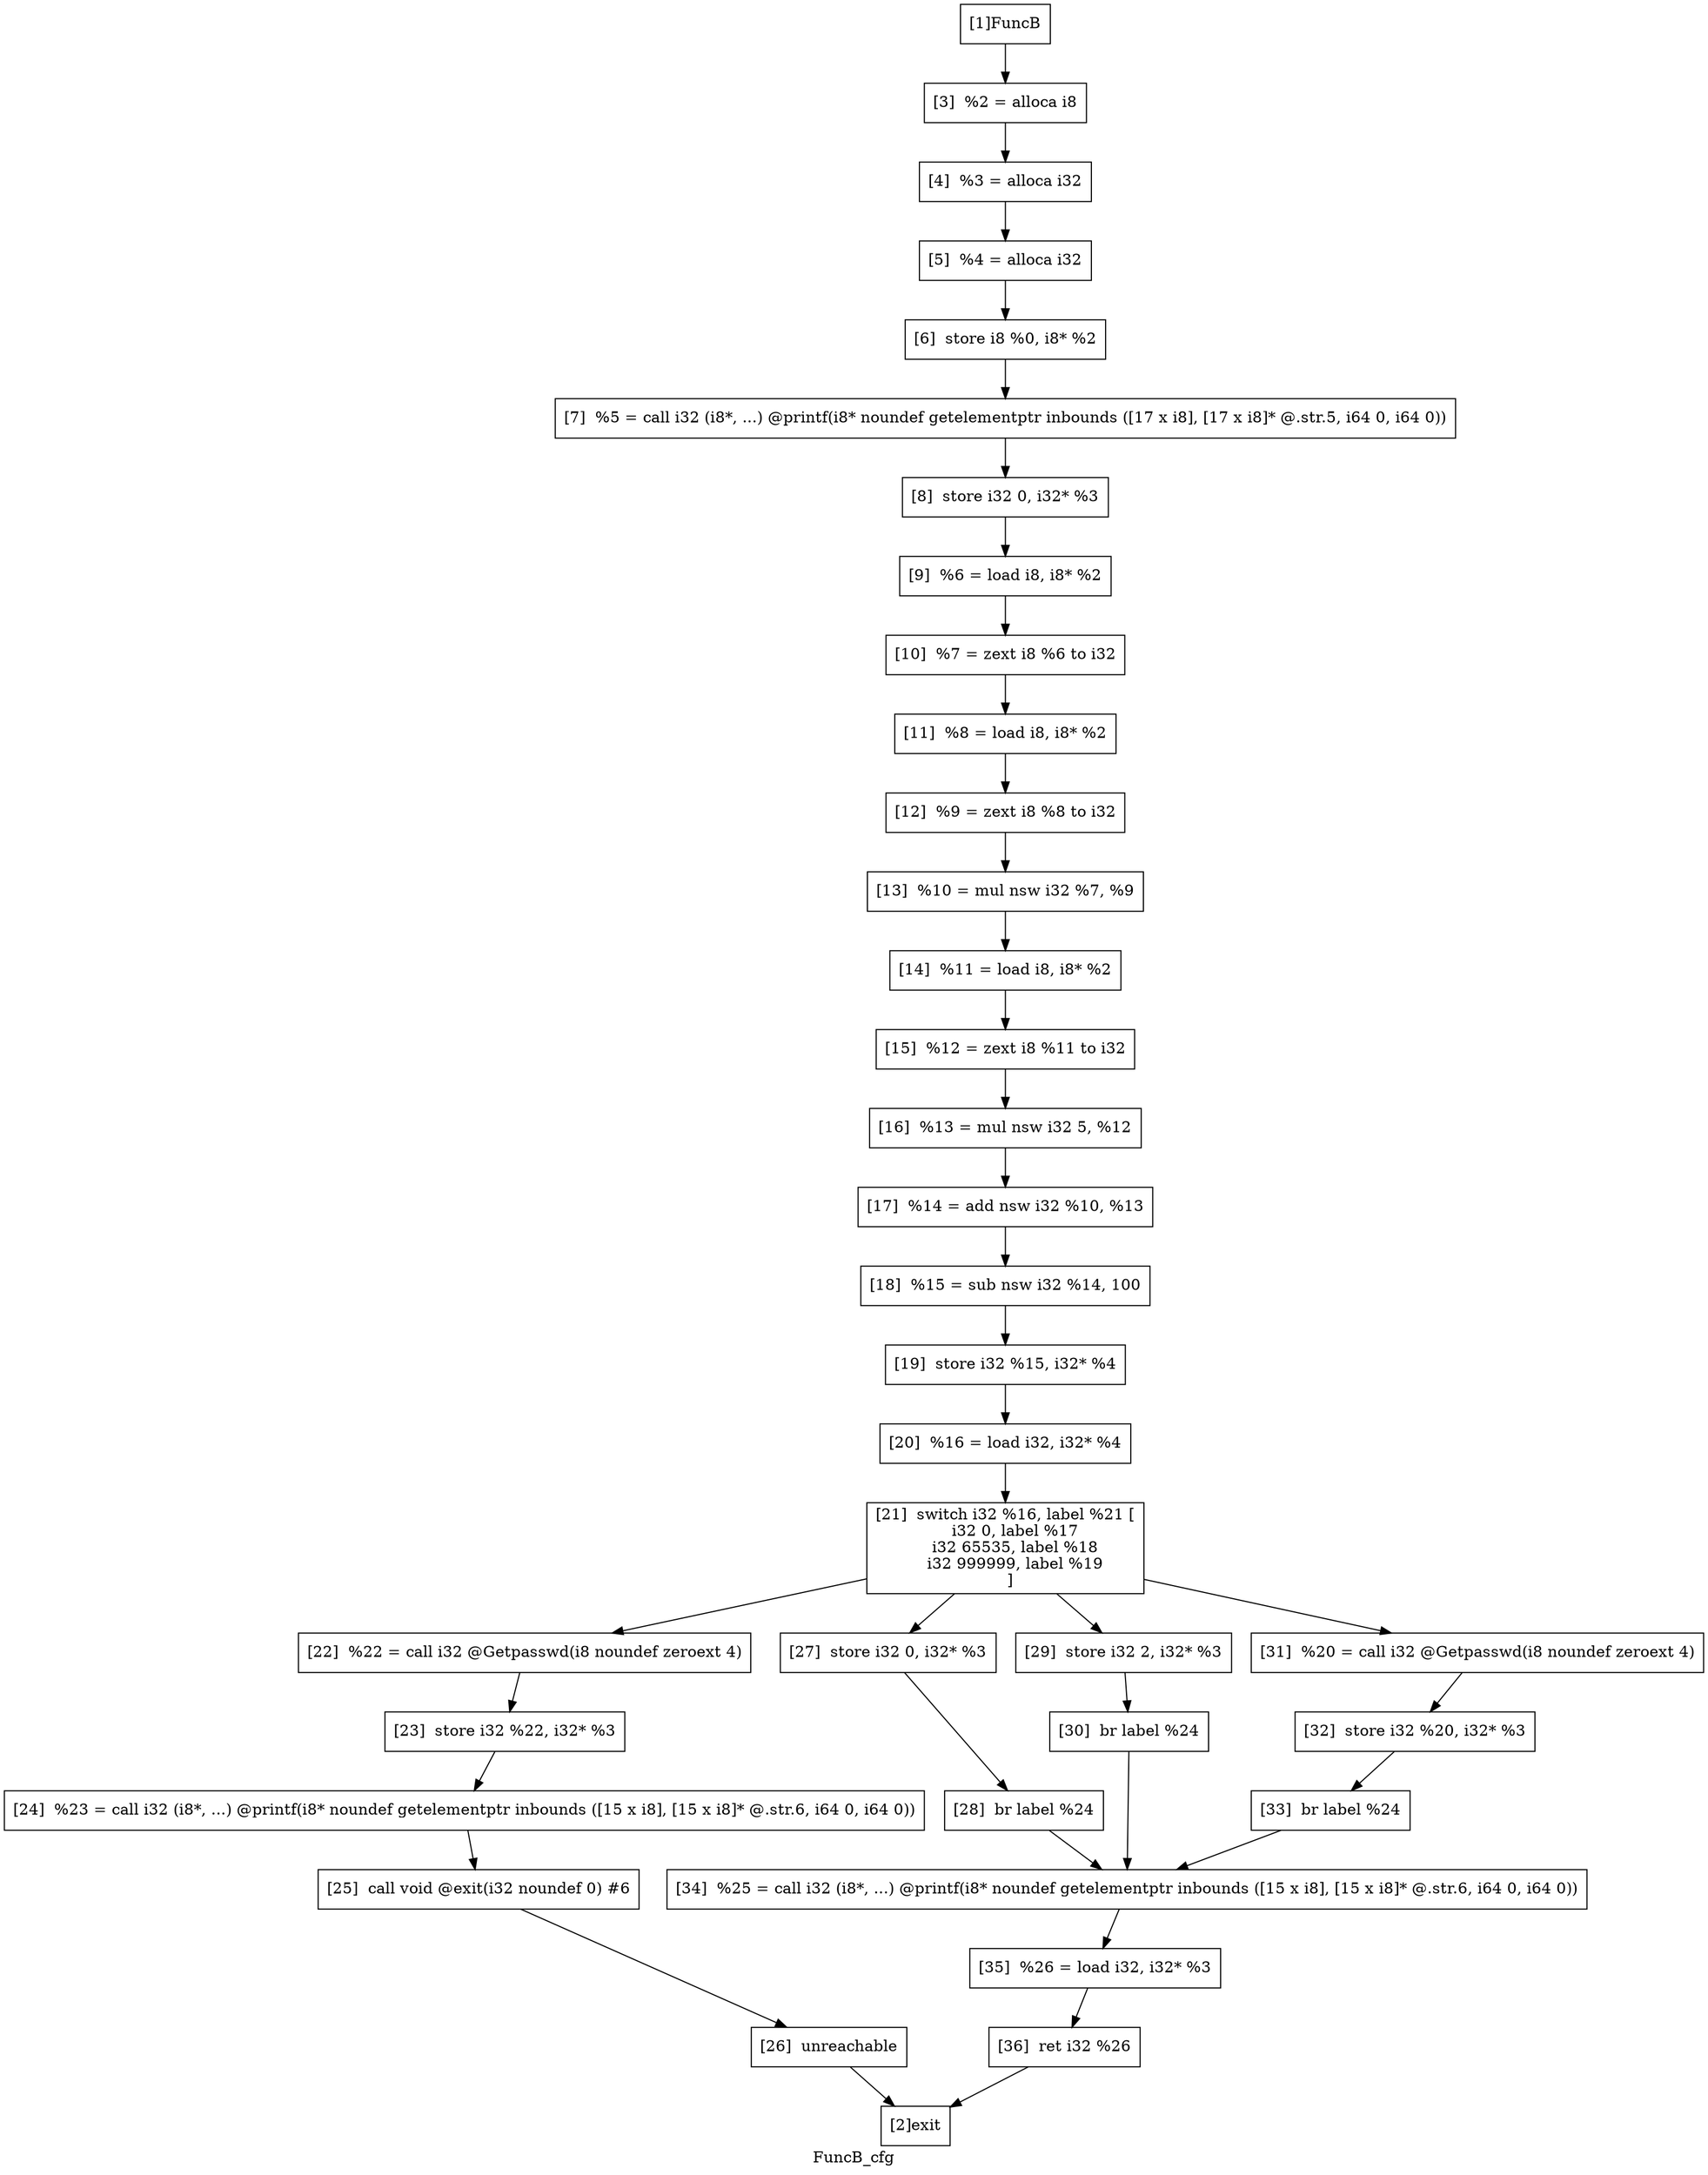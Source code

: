 digraph "FuncB_cfg"{
	label="FuncB_cfg";


	// Define the nodes
	N1 [shape=rectangle, color=black,label="[1]FuncB"];
	N2 [shape=rectangle, color=black,label="[2]exit"];
	N3 [shape=rectangle, color=black,label="[3]  %2 = alloca i8"];
	N4 [shape=rectangle, color=black,label="[4]  %3 = alloca i32"];
	N5 [shape=rectangle, color=black,label="[5]  %4 = alloca i32"];
	N6 [shape=rectangle, color=black,label="[6]  store i8 %0, i8* %2"];
	N7 [shape=rectangle, color=black,label="[7]  %5 = call i32 (i8*, ...) @printf(i8* noundef getelementptr inbounds ([17 x i8], [17 x i8]* @.str.5, i64 0, i64 0))"];
	N8 [shape=rectangle, color=black,label="[8]  store i32 0, i32* %3"];
	N9 [shape=rectangle, color=black,label="[9]  %6 = load i8, i8* %2"];
	N10 [shape=rectangle, color=black,label="[10]  %7 = zext i8 %6 to i32"];
	N11 [shape=rectangle, color=black,label="[11]  %8 = load i8, i8* %2"];
	N12 [shape=rectangle, color=black,label="[12]  %9 = zext i8 %8 to i32"];
	N13 [shape=rectangle, color=black,label="[13]  %10 = mul nsw i32 %7, %9"];
	N14 [shape=rectangle, color=black,label="[14]  %11 = load i8, i8* %2"];
	N15 [shape=rectangle, color=black,label="[15]  %12 = zext i8 %11 to i32"];
	N16 [shape=rectangle, color=black,label="[16]  %13 = mul nsw i32 5, %12"];
	N17 [shape=rectangle, color=black,label="[17]  %14 = add nsw i32 %10, %13"];
	N18 [shape=rectangle, color=black,label="[18]  %15 = sub nsw i32 %14, 100"];
	N19 [shape=rectangle, color=black,label="[19]  store i32 %15, i32* %4"];
	N20 [shape=rectangle, color=black,label="[20]  %16 = load i32, i32* %4"];
	N21 [shape=rectangle, color=black,label="[21]  switch i32 %16, label %21 [
    i32 0, label %17
    i32 65535, label %18
    i32 999999, label %19
  ]"];
	N22 [shape=rectangle, color=black,label="[22]  %22 = call i32 @Getpasswd(i8 noundef zeroext 4)"];
	N23 [shape=rectangle, color=black,label="[23]  store i32 %22, i32* %3"];
	N24 [shape=rectangle, color=black,label="[24]  %23 = call i32 (i8*, ...) @printf(i8* noundef getelementptr inbounds ([15 x i8], [15 x i8]* @.str.6, i64 0, i64 0))"];
	N25 [shape=rectangle, color=black,label="[25]  call void @exit(i32 noundef 0) #6"];
	N26 [shape=rectangle, color=black,label="[26]  unreachable"];
	N27 [shape=rectangle, color=black,label="[27]  store i32 0, i32* %3"];
	N28 [shape=rectangle, color=black,label="[28]  br label %24"];
	N29 [shape=rectangle, color=black,label="[29]  store i32 2, i32* %3"];
	N30 [shape=rectangle, color=black,label="[30]  br label %24"];
	N31 [shape=rectangle, color=black,label="[31]  %20 = call i32 @Getpasswd(i8 noundef zeroext 4)"];
	N32 [shape=rectangle, color=black,label="[32]  store i32 %20, i32* %3"];
	N33 [shape=rectangle, color=black,label="[33]  br label %24"];
	N34 [shape=rectangle, color=black,label="[34]  %25 = call i32 (i8*, ...) @printf(i8* noundef getelementptr inbounds ([15 x i8], [15 x i8]* @.str.6, i64 0, i64 0))"];
	N35 [shape=rectangle, color=black,label="[35]  %26 = load i32, i32* %3"];
	N36 [shape=rectangle, color=black,label="[36]  ret i32 %26"];


	// Define the edges
	N1 -> N3[color=black,label=""];
	N3 -> N4[color=black,label=""];
	N4 -> N5[color=black,label=""];
	N5 -> N6[color=black,label=""];
	N6 -> N7[color=black,label=""];
	N7 -> N8[color=black,label=""];
	N8 -> N9[color=black,label=""];
	N9 -> N10[color=black,label=""];
	N10 -> N11[color=black,label=""];
	N11 -> N12[color=black,label=""];
	N12 -> N13[color=black,label=""];
	N13 -> N14[color=black,label=""];
	N14 -> N15[color=black,label=""];
	N15 -> N16[color=black,label=""];
	N16 -> N17[color=black,label=""];
	N17 -> N18[color=black,label=""];
	N18 -> N19[color=black,label=""];
	N19 -> N20[color=black,label=""];
	N20 -> N21[color=black,label=""];
	N21 -> N22[color=black,label=""];
	N21 -> N27[color=black,label=""];
	N21 -> N29[color=black,label=""];
	N21 -> N31[color=black,label=""];
	N22 -> N23[color=black,label=""];
	N23 -> N24[color=black,label=""];
	N24 -> N25[color=black,label=""];
	N25 -> N26[color=black,label=""];
	N26 -> N2[color=black,label=""];
	N27 -> N28[color=black,label=""];
	N28 -> N34[color=black,label=""];
	N29 -> N30[color=black,label=""];
	N30 -> N34[color=black,label=""];
	N31 -> N32[color=black,label=""];
	N32 -> N33[color=black,label=""];
	N33 -> N34[color=black,label=""];
	N34 -> N35[color=black,label=""];
	N35 -> N36[color=black,label=""];
	N36 -> N2[color=black,label=""];
}
